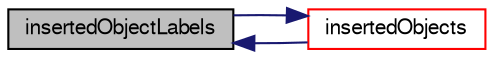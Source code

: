 digraph "insertedObjectLabels"
{
  bgcolor="transparent";
  edge [fontname="FreeSans",fontsize="10",labelfontname="FreeSans",labelfontsize="10"];
  node [fontname="FreeSans",fontsize="10",shape=record];
  rankdir="LR";
  Node253 [label="insertedObjectLabels",height=0.2,width=0.4,color="black", fillcolor="grey75", style="filled", fontcolor="black"];
  Node253 -> Node254 [dir="back",color="midnightblue",fontsize="10",style="solid",fontname="FreeSans"];
  Node254 [label="insertedObjects",height=0.2,width=0.4,color="red",URL="$a27258.html#ac19f9f84dd4d1e3f2821d309f45b26c7",tooltip="Are there any inserted points. "];
  Node254 -> Node253 [dir="back",color="midnightblue",fontsize="10",style="solid",fontname="FreeSans"];
}
